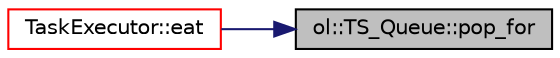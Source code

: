 digraph "ol::TS_Queue::pop_for"
{
 // LATEX_PDF_SIZE
  edge [fontname="Helvetica",fontsize="10",labelfontname="Helvetica",labelfontsize="10"];
  node [fontname="Helvetica",fontsize="10",shape=record];
  rankdir="RL";
  Node1 [label="ol::TS_Queue::pop_for",height=0.2,width=0.4,color="black", fillcolor="grey75", style="filled", fontcolor="black",tooltip="Get data."];
  Node1 -> Node2 [dir="back",color="midnightblue",fontsize="10",style="solid",fontname="Helvetica"];
  Node2 [label="TaskExecutor::eat",height=0.2,width=0.4,color="red", fillcolor="white", style="filled",URL="$struct_task_executor.html#af4d3c0895333064d125202402bfe924e",tooltip=" "];
}
